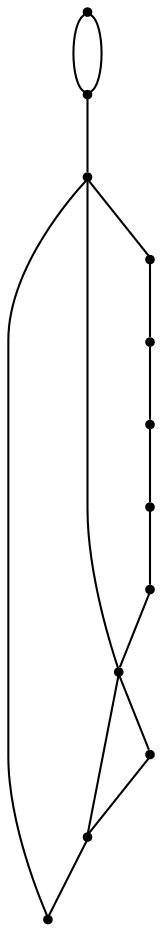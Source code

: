 graph {
  node [shape=point,comment="{\"directed\":false,\"doi\":\"10.1007/978-3-319-50106-2_9\",\"figure\":\"1 (4)\"}"]

  v0 [pos="298.14124341125364,641.0974217136757"]
  v1 [pos="580.4830701047199,641.0974217136757"]
  v2 [pos="554.8164955388088,641.0974217136757"]
  v3 [pos="503.48229719809495,641.0974217136757"]
  v4 [pos="349.4796306389834,641.0974217136757"]
  v5 [pos="323.8120148127326,641.0974217136757"]
  v6 [pos="529.1530368053652,641.0974217136757"]
  v7 [pos="477.816732098315,641.0974217136757"]
  v8 [pos="452.150157532404,641.0974217136757"]
  v9 [pos="426.4804591854737,641.0974217136757"]
  v10 [pos="400.81177030467427,641.0974217136757"]
  v11 [pos="375.14623699910317,641.0974217136757"]

  v0 -- v5 [id="-1",pos="298.14124341125364,641.0974217136757 302.6481837953235,645.2386779415306 305.9070584081322,650.5060871420021 309.9785294107024,650.6936070875843 314.0458353719134,650.8811906208048 318.9299663526628,645.9887577238592 321.3720159459331,643.5384080788917 323.8120148127326,641.0974217136757 323.8120148127326,641.0974217136757 323.8120148127326,641.0974217136757"]
  v0 -- v5 [id="-2",pos="298.14124341125364,641.0974217136757 323.8120148127326,641.0974217136757 323.8120148127326,641.0974217136757 323.8120148127326,641.0974217136757"]
  v4 -- v11 [id="-3",pos="349.4796306389834,641.0974217136757 375.14623699910317,641.0974217136757 375.14623699910317,641.0974217136757 375.14623699910317,641.0974217136757"]
  v11 -- v10 [id="-4",pos="375.14623699910317,641.0974217136757 400.81177030467427,641.0974217136757 400.81177030467427,641.0974217136757 400.81177030467427,641.0974217136757"]
  v10 -- v9 [id="-5",pos="400.81177030467427,641.0974217136757 426.4804591854737,641.0974217136757 426.4804591854737,641.0974217136757 426.4804591854737,641.0974217136757"]
  v9 -- v8 [id="-6",pos="426.4804591854737,641.0974217136757 452.150157532404,641.0974217136757 452.150157532404,641.0974217136757 452.150157532404,641.0974217136757"]
  v8 -- v7 [id="-7",pos="452.150157532404,641.0974217136757 477.816732098315,641.0974217136757 477.816732098315,641.0974217136757 477.816732098315,641.0974217136757"]
  v7 -- v3 [id="-8",pos="477.816732098315,641.0974217136757 503.48229719809495,641.0974217136757 503.48229719809495,641.0974217136757 503.48229719809495,641.0974217136757"]
  v3 -- v6 [id="-9",pos="503.48229719809495,641.0974217136757 529.1530368053652,641.0974217136757 529.1530368053652,641.0974217136757 529.1530368053652,641.0974217136757"]
  v6 -- v2 [id="-10",pos="529.1530368053652,641.0974217136757 554.8164955388088,641.0974217136757 554.8164955388088,641.0974217136757 554.8164955388088,641.0974217136757"]
  v2 -- v1 [id="-11",pos="554.8164955388088,641.0974217136757 580.4830701047199,641.0974217136757 580.4830701047199,641.0974217136757 580.4830701047199,641.0974217136757"]
  v1 -- v4 [id="-14",pos="580.4830701047199,641.0974217136757 574.0664423603465,651.2061870405643 574.0664423603465,651.2061870405643 574.0664423603465,651.2061870405643 567.6487177157679,661.3118524700818 554.8133320150284,681.5273165256116 522.7332296401069,691.6371787392621 490.644797182467,701.7427805811413 439.31578129779547,701.7427805811413 407.22734884015557,691.6371787392621 375.1472464652341,681.5273165256116 362.3118607644946,661.3118524700818 355.8983329554841,651.2061870405643 349.4796306389834,641.0974217136757 349.4796306389834,641.0974217136757 349.4796306389834,641.0974217136757"]
  v2 -- v3 [id="-15",pos="554.8164955388088,641.0974217136757 550.5418436445894,643.9842845992113 550.5418436445894,643.9842845992113 550.5418436445894,643.9842845992113 546.2661584385824,646.8722443715088 537.710654779418,652.6522335249604 529.1509542846856,652.6522335249604 520.5954188313123,652.6522335249604 512.039883377939,646.8722443715088 507.76003313057277,643.9842845992113 503.48229719809495,641.0974217136757 503.48229719809495,641.0974217136757 503.48229719809495,641.0974217136757"]
  v3 -- v4 [id="-16",pos="503.48229719809495,641.0974217136757 490.64899401803507,648.318290855905 490.64899401803507,648.318290855905 490.64899401803507,648.318290855905 477.8136083172956,655.540193297258 452.14703375138464,669.9756046116979 426.4804273912648,669.9756046116979 400.8138528253539,669.9756046116979 375.15144330080216,655.540193297258 362.31605760006266,648.318290855905 349.4796306389834,641.0974217136757 349.4796306389834,641.0974217136757 349.4796306389834,641.0974217136757"]
  v5 -- v4 [id="-17",pos="323.8120148127326,641.0974217136757 349.4796306389834,641.0974217136757 349.4796306389834,641.0974217136757 349.4796306389834,641.0974217136757"]
}